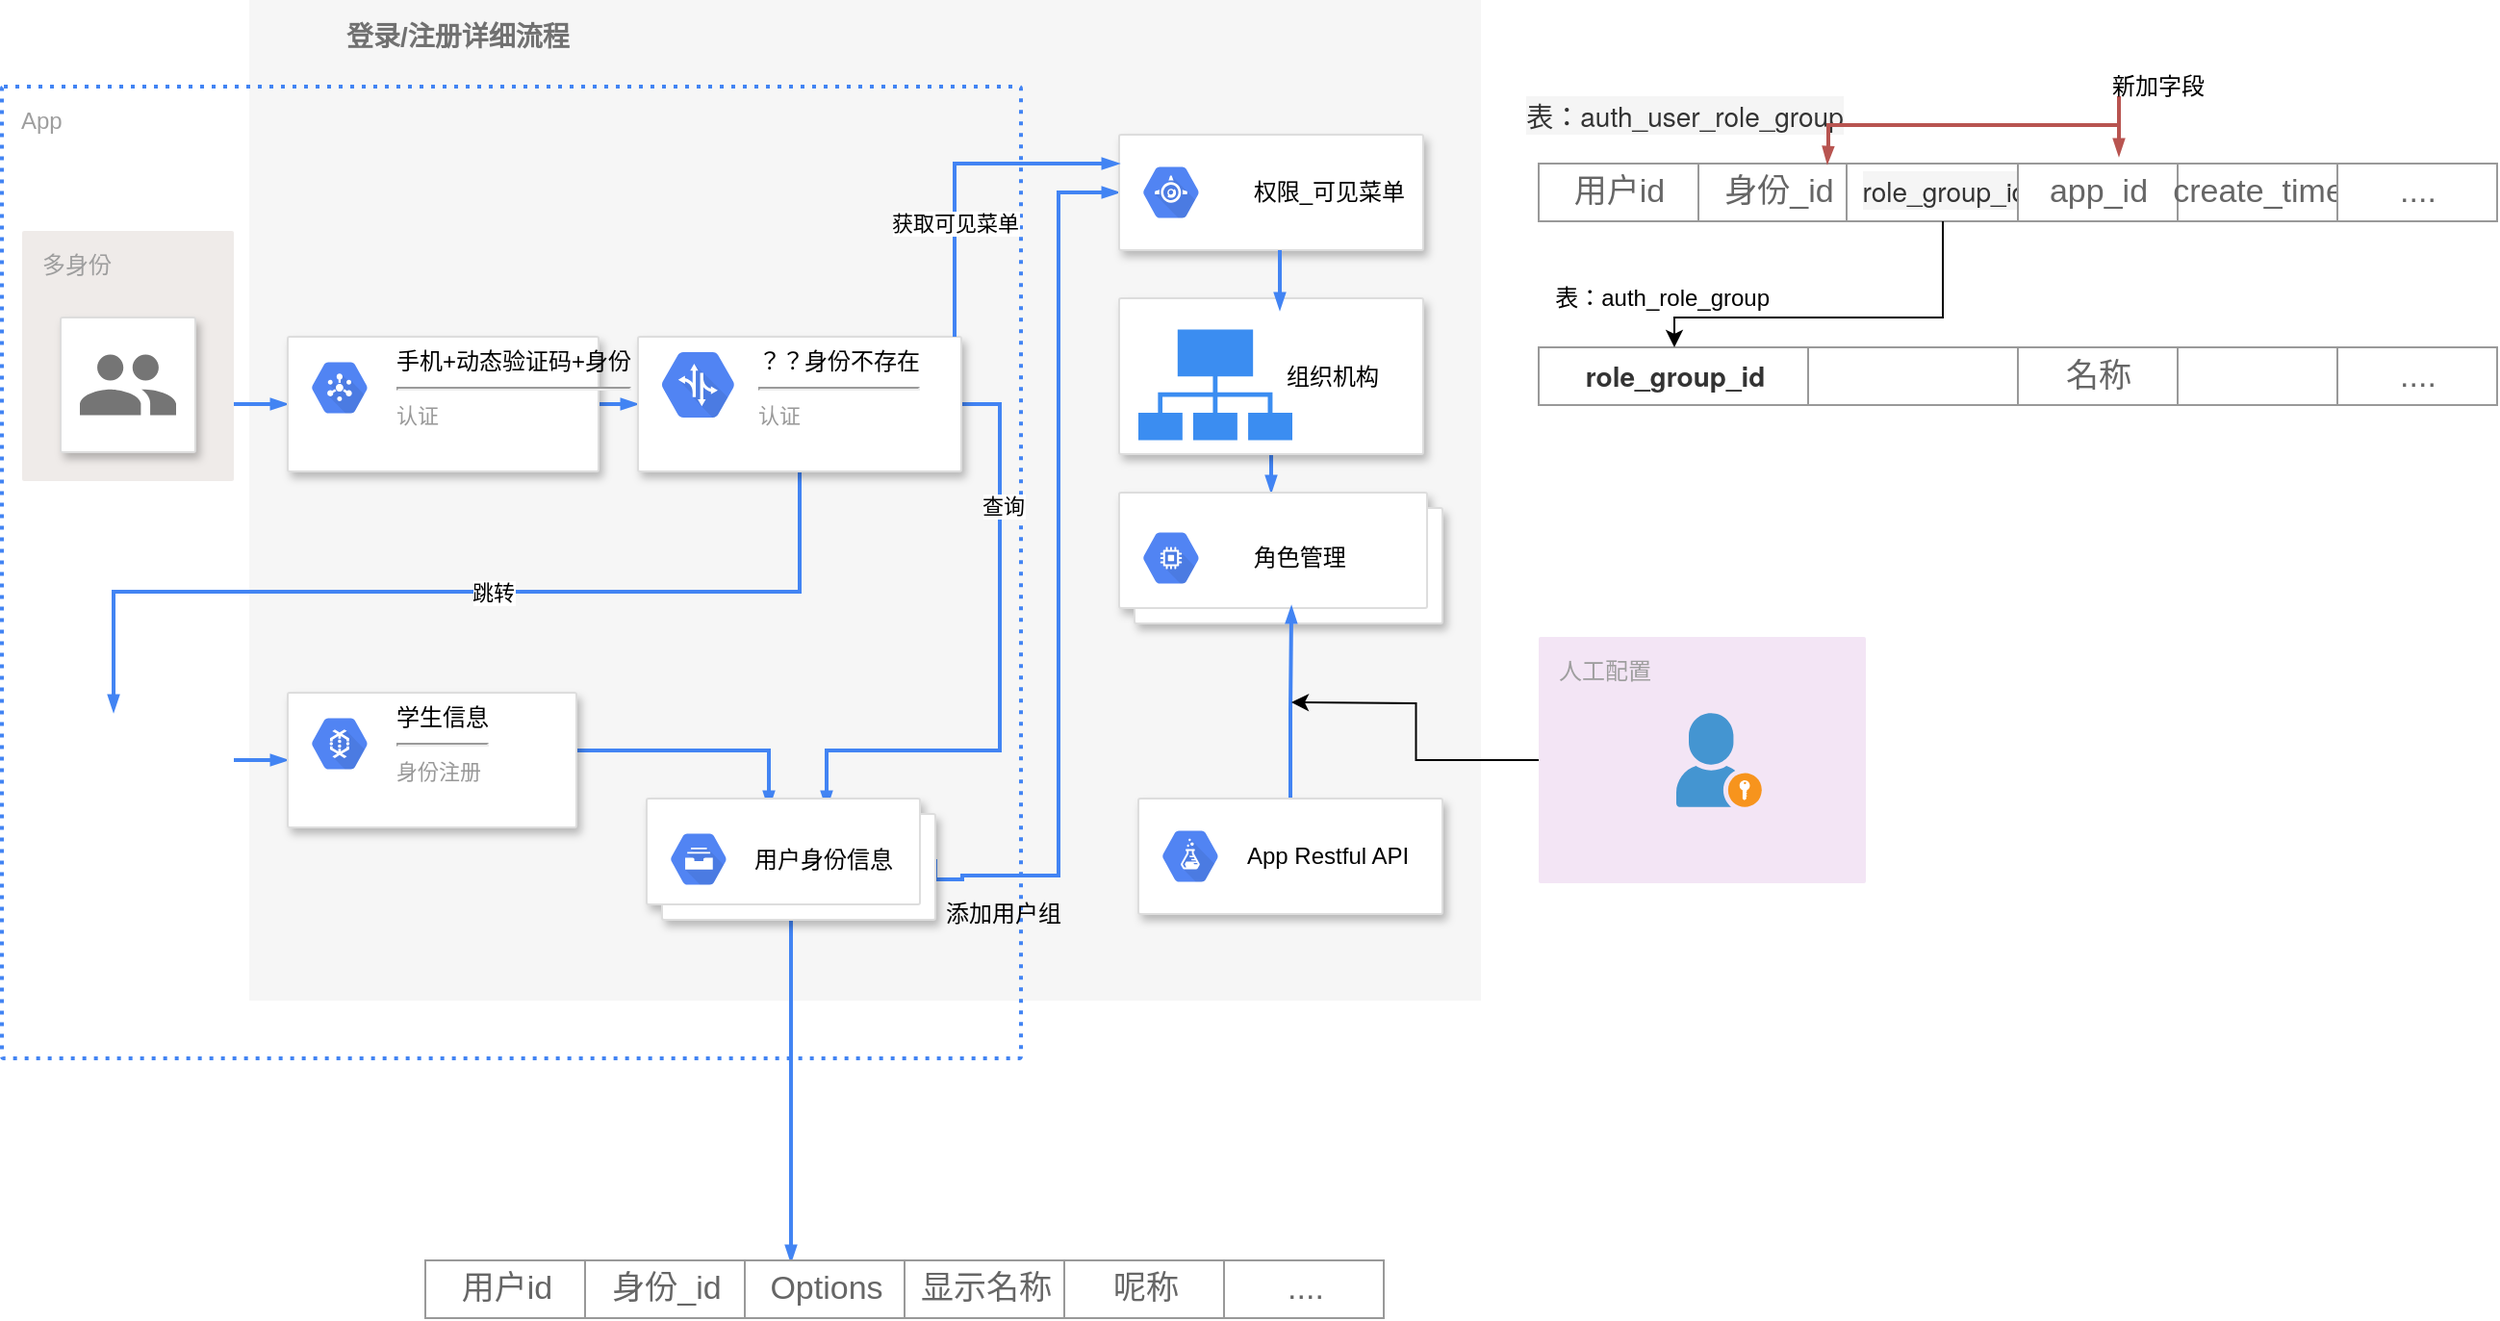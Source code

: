 <mxfile version="15.6.1" type="github">
  <diagram id="d1ab7348-05c3-a1e3-ca4d-12c340fd6b49" name="Page-1">
    <mxGraphModel dx="1234" dy="517" grid="1" gridSize="10" guides="1" tooltips="1" connect="1" arrows="1" fold="1" page="1" pageScale="1" pageWidth="1169" pageHeight="827" background="none" math="0" shadow="0">
      <root>
        <mxCell id="0" />
        <mxCell id="1" parent="0" />
        <mxCell id="2" value="&lt;b&gt;登录/注册详细流程&lt;/b&gt;" style="fillColor=#F6F6F6;strokeColor=none;shadow=0;gradientColor=none;fontSize=14;align=left;spacing=10;fontColor=#717171;9E9E9E;verticalAlign=top;spacingTop=-4;fontStyle=0;spacingLeft=40;html=1;" parent="1" vertex="1">
          <mxGeometry x="228.5" y="45" width="640" height="520" as="geometry" />
        </mxCell>
        <mxCell id="407" style="edgeStyle=orthogonalEdgeStyle;rounded=0;html=1;dashed=0;labelBackgroundColor=none;startArrow=none;startFill=0;startSize=4;endArrow=blockThin;endFill=1;endSize=4;strokeColor=#4284F3;strokeWidth=2;fontSize=12;exitX=1;exitY=0.5;exitDx=0;exitDy=0;entryX=0;entryY=0.5;entryDx=0;entryDy=0;" parent="1" source="gkzEU2F8MHpK_U1UK7pQ-420" target="376" edge="1">
          <mxGeometry relative="1" as="geometry">
            <Array as="points">
              <mxPoint x="585" y="502" />
              <mxPoint x="599" y="502" />
              <mxPoint x="599" y="500" />
              <mxPoint x="649" y="500" />
              <mxPoint x="649" y="145" />
            </Array>
            <mxPoint x="598.5" y="550" as="sourcePoint" />
          </mxGeometry>
        </mxCell>
        <mxCell id="341" value="App" style="rounded=1;absoluteArcSize=1;arcSize=2;html=1;strokeColor=#4284F3;gradientColor=none;shadow=0;dashed=1;fontSize=12;fontColor=#9E9E9E;align=left;verticalAlign=top;spacing=10;spacingTop=-4;fillColor=none;dashPattern=1 2;strokeWidth=2;" parent="1" vertex="1">
          <mxGeometry x="100" y="90" width="529.5" height="505" as="geometry" />
        </mxCell>
        <mxCell id="397" style="edgeStyle=orthogonalEdgeStyle;rounded=0;html=1;dashed=0;labelBackgroundColor=none;startArrow=none;startFill=0;startSize=4;endArrow=blockThin;endFill=1;endSize=4;strokeColor=#4284F3;strokeWidth=2;fontSize=12;" parent="1" source="340" target="361" edge="1">
          <mxGeometry relative="1" as="geometry">
            <Array as="points">
              <mxPoint x="234.5" y="255" />
              <mxPoint x="234.5" y="255" />
            </Array>
          </mxGeometry>
        </mxCell>
        <mxCell id="340" value="多身份" style="rounded=1;absoluteArcSize=1;arcSize=2;html=1;strokeColor=none;gradientColor=none;shadow=0;dashed=0;fontSize=12;fontColor=#9E9E9E;align=left;verticalAlign=top;spacing=10;spacingTop=-4;fillColor=#EFEBE9;" parent="1" vertex="1">
          <mxGeometry x="110.5" y="165" width="110" height="130" as="geometry" />
        </mxCell>
        <mxCell id="401" style="edgeStyle=orthogonalEdgeStyle;rounded=0;html=1;dashed=0;labelBackgroundColor=none;startArrow=none;startFill=0;startSize=4;endArrow=blockThin;endFill=1;endSize=4;strokeColor=#4284F3;strokeWidth=2;fontSize=12;" parent="1" source="356" target="365" edge="1">
          <mxGeometry relative="1" as="geometry">
            <Array as="points">
              <mxPoint x="228.5" y="440" />
              <mxPoint x="228.5" y="440" />
            </Array>
          </mxGeometry>
        </mxCell>
        <mxCell id="356" value="" style="shape=image;html=1;verticalAlign=top;verticalLabelPosition=bottom;labelBackgroundColor=#ffffff;imageAspect=0;aspect=fixed;image=https://cdn3.iconfinder.com/data/icons/fatcow/32/application_form_edit.png;shadow=0;dashed=0;fontFamily=Helvetica;fontSize=12;fontColor=#9E9E9E;align=left;fillColor=#EFEBE9;" parent="1" vertex="1">
          <mxGeometry x="110.5" y="415" width="110" height="130" as="geometry" />
        </mxCell>
        <mxCell id="398" style="edgeStyle=orthogonalEdgeStyle;rounded=0;html=1;dashed=0;labelBackgroundColor=none;startArrow=none;startFill=0;startSize=4;endArrow=blockThin;endFill=1;endSize=4;strokeColor=#4284F3;strokeWidth=2;fontSize=12;exitX=0.5;exitY=1;exitDx=0;exitDy=0;" parent="1" source="gkzEU2F8MHpK_U1UK7pQ-420" edge="1">
          <mxGeometry relative="1" as="geometry">
            <Array as="points">
              <mxPoint x="510" y="533" />
            </Array>
            <mxPoint x="328.5" y="189" as="sourcePoint" />
            <mxPoint x="510" y="701" as="targetPoint" />
          </mxGeometry>
        </mxCell>
        <mxCell id="399" style="edgeStyle=orthogonalEdgeStyle;rounded=0;html=1;dashed=0;labelBackgroundColor=none;startArrow=none;startFill=0;startSize=4;endArrow=blockThin;endFill=1;endSize=4;strokeColor=#4284F3;strokeWidth=2;fontSize=12;" parent="1" source="361" target="363" edge="1">
          <mxGeometry relative="1" as="geometry" />
        </mxCell>
        <mxCell id="361" value="" style="strokeColor=#dddddd;fillColor=#ffffff;shadow=1;strokeWidth=1;rounded=1;absoluteArcSize=1;arcSize=2;fontSize=12;fontColor=#9E9E9E;align=center;html=1;" parent="1" vertex="1">
          <mxGeometry x="248.5" y="220" width="161.5" height="70" as="geometry" />
        </mxCell>
        <mxCell id="362" value="&lt;font color=&quot;#000000&quot;&gt;手机+动态验证码+身份&lt;/font&gt;&lt;hr&gt;&lt;font style=&quot;font-size: 11px&quot;&gt;认证&lt;/font&gt;" style="dashed=0;connectable=0;html=1;fillColor=#5184F3;strokeColor=none;shape=mxgraph.gcp2.hexIcon;prIcon=cloud_pubsub;part=1;labelPosition=right;verticalLabelPosition=middle;align=left;verticalAlign=top;spacingLeft=5;fontColor=#999999;fontSize=12;spacingTop=-8;" parent="361" vertex="1">
          <mxGeometry width="44" height="39" relative="1" as="geometry">
            <mxPoint x="5" y="7" as="offset" />
          </mxGeometry>
        </mxCell>
        <mxCell id="400" style="edgeStyle=orthogonalEdgeStyle;rounded=0;html=1;exitX=0.5;exitY=1;dashed=0;labelBackgroundColor=none;startArrow=none;startFill=0;startSize=4;endArrow=blockThin;endFill=1;endSize=4;strokeColor=#4284F3;strokeWidth=2;fontSize=12;entryX=0.432;entryY=0;entryDx=0;entryDy=0;entryPerimeter=0;" parent="1" source="363" target="356" edge="1">
          <mxGeometry relative="1" as="geometry">
            <mxPoint x="515" y="335" as="targetPoint" />
          </mxGeometry>
        </mxCell>
        <mxCell id="OkfPjaItKJtlT03lLJa_-421" value="跳转" style="edgeLabel;html=1;align=center;verticalAlign=middle;resizable=0;points=[];" vertex="1" connectable="0" parent="400">
          <mxGeometry x="-0.078" relative="1" as="geometry">
            <mxPoint as="offset" />
          </mxGeometry>
        </mxCell>
        <mxCell id="405" style="edgeStyle=orthogonalEdgeStyle;rounded=0;html=1;dashed=0;labelBackgroundColor=none;startArrow=none;startFill=0;startSize=4;endArrow=blockThin;endFill=1;endSize=4;strokeColor=#4284F3;strokeWidth=2;fontSize=12;" parent="1" source="363" edge="1">
          <mxGeometry relative="1" as="geometry">
            <Array as="points">
              <mxPoint x="618.5" y="255" />
              <mxPoint x="618.5" y="435" />
              <mxPoint x="528.5" y="435" />
            </Array>
            <mxPoint x="528.5" y="465" as="targetPoint" />
          </mxGeometry>
        </mxCell>
        <mxCell id="OkfPjaItKJtlT03lLJa_-420" value="查询" style="edgeLabel;html=1;align=center;verticalAlign=middle;resizable=0;points=[];" vertex="1" connectable="0" parent="405">
          <mxGeometry x="-0.544" y="1" relative="1" as="geometry">
            <mxPoint as="offset" />
          </mxGeometry>
        </mxCell>
        <mxCell id="363" value="" style="strokeColor=#dddddd;fillColor=#ffffff;shadow=1;strokeWidth=1;rounded=1;absoluteArcSize=1;arcSize=2;fontSize=12;fontColor=#9E9E9E;align=center;html=1;" parent="1" vertex="1">
          <mxGeometry x="430.5" y="220" width="168" height="70" as="geometry" />
        </mxCell>
        <mxCell id="364" value="&lt;font color=&quot;#000000&quot;&gt;？？身份不存在&lt;/font&gt;&lt;br&gt;&lt;hr&gt;&lt;span style=&quot;font-size: 11px&quot;&gt;认证&lt;/span&gt;" style="dashed=0;connectable=0;html=1;fillColor=#5184F3;strokeColor=none;shape=mxgraph.gcp2.hexIcon;prIcon=cloud_dataflow;part=1;labelPosition=right;verticalLabelPosition=middle;align=left;verticalAlign=top;spacingLeft=5;fontColor=#999999;fontSize=12;spacingTop=-8;" parent="363" vertex="1">
          <mxGeometry width="50" height="40" relative="1" as="geometry">
            <mxPoint x="5" y="7" as="offset" />
          </mxGeometry>
        </mxCell>
        <mxCell id="gkzEU2F8MHpK_U1UK7pQ-414" value="" style="html=1;fillColor=#5184F3;strokeColor=none;verticalAlign=top;labelPosition=center;verticalLabelPosition=bottom;align=center;spacingTop=-6;fontSize=11;fontStyle=1;fontColor=#999999;shape=mxgraph.gcp2.hexIcon;prIcon=traffic_director" parent="363" vertex="1">
          <mxGeometry x="2.5" width="57.5" height="50" as="geometry" />
        </mxCell>
        <mxCell id="403" style="edgeStyle=orthogonalEdgeStyle;rounded=0;html=1;dashed=0;labelBackgroundColor=none;startArrow=none;startFill=0;startSize=4;endArrow=blockThin;endFill=1;endSize=4;strokeColor=#4284F3;strokeWidth=2;fontSize=12;" parent="1" source="365" edge="1">
          <mxGeometry relative="1" as="geometry">
            <Array as="points">
              <mxPoint x="498.5" y="435" />
            </Array>
            <mxPoint x="498.5" y="465" as="targetPoint" />
          </mxGeometry>
        </mxCell>
        <mxCell id="365" value="" style="strokeColor=#dddddd;fillColor=#ffffff;shadow=1;strokeWidth=1;rounded=1;absoluteArcSize=1;arcSize=2;fontSize=12;fontColor=#9E9E9E;align=center;html=1;" parent="1" vertex="1">
          <mxGeometry x="248.5" y="405" width="150" height="70" as="geometry" />
        </mxCell>
        <mxCell id="366" value="&lt;font color=&quot;#000000&quot;&gt;学生信息&lt;/font&gt;&lt;br&gt;&lt;hr&gt;&lt;span style=&quot;font-size: 11px&quot;&gt;身份注册&lt;/span&gt;" style="dashed=0;connectable=0;html=1;fillColor=#5184F3;strokeColor=none;shape=mxgraph.gcp2.hexIcon;prIcon=cloud_dataflow;part=1;labelPosition=right;verticalLabelPosition=middle;align=left;verticalAlign=top;spacingLeft=5;fontColor=#999999;fontSize=12;spacingTop=-8;" parent="365" vertex="1">
          <mxGeometry width="44" height="39" relative="1" as="geometry">
            <mxPoint x="5" y="7" as="offset" />
          </mxGeometry>
        </mxCell>
        <mxCell id="376" value="" style="strokeColor=#dddddd;fillColor=#ffffff;shadow=1;strokeWidth=1;rounded=1;absoluteArcSize=1;arcSize=2;fontSize=12;fontColor=#9E9E9E;align=center;html=1;" parent="1" vertex="1">
          <mxGeometry x="680.5" y="115" width="158" height="60" as="geometry" />
        </mxCell>
        <mxCell id="377" value="&lt;font color=&quot;#000000&quot;&gt;&amp;nbsp; &amp;nbsp; 权限_可见菜单&lt;/font&gt;" style="dashed=0;connectable=0;html=1;fillColor=#5184F3;strokeColor=none;shape=mxgraph.gcp2.hexIcon;prIcon=app_engine;part=1;labelPosition=right;verticalLabelPosition=middle;align=left;verticalAlign=middle;spacingLeft=5;fontColor=#999999;fontSize=12;" parent="376" vertex="1">
          <mxGeometry y="0.5" width="44" height="39" relative="1" as="geometry">
            <mxPoint x="5" y="-19.5" as="offset" />
          </mxGeometry>
        </mxCell>
        <mxCell id="410" style="edgeStyle=orthogonalEdgeStyle;rounded=0;html=1;dashed=0;labelBackgroundColor=none;startArrow=none;startFill=0;startSize=4;endArrow=blockThin;endFill=1;endSize=4;strokeColor=#4284F3;strokeWidth=2;fontSize=12;" parent="1" source="380" target="382" edge="1">
          <mxGeometry relative="1" as="geometry">
            <Array as="points">
              <mxPoint x="759.5" y="295" />
              <mxPoint x="759.5" y="295" />
            </Array>
          </mxGeometry>
        </mxCell>
        <mxCell id="380" value="" style="strokeColor=#dddddd;fillColor=#ffffff;shadow=1;strokeWidth=1;rounded=1;absoluteArcSize=1;arcSize=2;fontSize=12;fontColor=#9E9E9E;align=center;html=1;" parent="1" vertex="1">
          <mxGeometry x="680.5" y="200" width="158" height="81" as="geometry" />
        </mxCell>
        <mxCell id="382" value="" style="shape=mxgraph.gcp2.doubleRect;strokeColor=#dddddd;fillColor=#ffffff;shadow=1;strokeWidth=1;fontSize=12;fontColor=#9E9E9E;align=center;html=1;" parent="1" vertex="1">
          <mxGeometry x="680.5" y="301" width="168" height="68" as="geometry" />
        </mxCell>
        <mxCell id="383" value="&lt;font color=&quot;#000000&quot;&gt;&amp;nbsp; &amp;nbsp; 角色管理&lt;/font&gt;" style="dashed=0;connectable=0;html=1;fillColor=#5184F3;strokeColor=none;shape=mxgraph.gcp2.hexIcon;prIcon=compute_engine;part=1;labelPosition=right;verticalLabelPosition=middle;align=left;verticalAlign=middle;spacingLeft=5;fontColor=#999999;fontSize=12;" parent="382" vertex="1">
          <mxGeometry y="0.5" width="44" height="39" relative="1" as="geometry">
            <mxPoint x="5" y="-19.5" as="offset" />
          </mxGeometry>
        </mxCell>
        <mxCell id="412" style="edgeStyle=orthogonalEdgeStyle;rounded=0;html=1;dashed=0;labelBackgroundColor=none;startArrow=none;startFill=0;startSize=4;endArrow=blockThin;endFill=1;endSize=4;strokeColor=#4284F3;strokeWidth=2;fontSize=12;entryX=0.533;entryY=0.868;entryDx=0;entryDy=0;entryPerimeter=0;" parent="1" source="386" target="382" edge="1">
          <mxGeometry relative="1" as="geometry">
            <Array as="points" />
            <mxPoint x="759" y="475" as="targetPoint" />
          </mxGeometry>
        </mxCell>
        <mxCell id="386" value="" style="strokeColor=#dddddd;fillColor=#ffffff;shadow=1;strokeWidth=1;rounded=1;absoluteArcSize=1;arcSize=2;fontSize=12;fontColor=#9E9E9E;align=center;html=1;" parent="1" vertex="1">
          <mxGeometry x="690.5" y="460" width="158" height="60" as="geometry" />
        </mxCell>
        <mxCell id="387" value="&lt;font color=&quot;#000000&quot;&gt;App Restful API&lt;/font&gt;" style="dashed=0;connectable=0;html=1;fillColor=#5184F3;strokeColor=none;shape=mxgraph.gcp2.hexIcon;prIcon=cloud_datalab;part=1;labelPosition=right;verticalLabelPosition=middle;align=left;verticalAlign=middle;spacingLeft=5;fontColor=#999999;fontSize=12;" parent="386" vertex="1">
          <mxGeometry y="0.5" width="44" height="39" relative="1" as="geometry">
            <mxPoint x="5" y="-19.5" as="offset" />
          </mxGeometry>
        </mxCell>
        <mxCell id="OkfPjaItKJtlT03lLJa_-417" style="edgeStyle=orthogonalEdgeStyle;rounded=0;orthogonalLoop=1;jettySize=auto;html=1;" edge="1" parent="1" source="391">
          <mxGeometry relative="1" as="geometry">
            <mxPoint x="770" y="410" as="targetPoint" />
          </mxGeometry>
        </mxCell>
        <mxCell id="391" value="人工配置" style="rounded=1;absoluteArcSize=1;arcSize=2;html=1;strokeColor=none;gradientColor=none;shadow=0;dashed=0;fontSize=12;fontColor=#9E9E9E;align=left;verticalAlign=top;spacing=10;spacingTop=-4;fillColor=#F3E5F5;" parent="1" vertex="1">
          <mxGeometry x="898.5" y="376" width="170" height="128" as="geometry" />
        </mxCell>
        <mxCell id="gkzEU2F8MHpK_U1UK7pQ-412" value="" style="strokeColor=#dddddd;fillColor=#ffffff;shadow=1;strokeWidth=1;rounded=1;absoluteArcSize=1;arcSize=2;labelPosition=center;verticalLabelPosition=middle;align=center;verticalAlign=bottom;spacingLeft=0;fontColor=#999999;fontSize=12;whiteSpace=wrap;spacingBottom=2;html=1;" parent="1" vertex="1">
          <mxGeometry x="130.5" y="210" width="70" height="70" as="geometry" />
        </mxCell>
        <mxCell id="gkzEU2F8MHpK_U1UK7pQ-413" value="" style="dashed=0;connectable=0;html=1;fillColor=#757575;strokeColor=none;shape=mxgraph.gcp2.users;part=1;" parent="gkzEU2F8MHpK_U1UK7pQ-412" vertex="1">
          <mxGeometry x="0.5" width="50" height="31.5" relative="1" as="geometry">
            <mxPoint x="-25" y="19.25" as="offset" />
          </mxGeometry>
        </mxCell>
        <mxCell id="gkzEU2F8MHpK_U1UK7pQ-420" value="" style="shape=mxgraph.gcp2.doubleRect;strokeColor=#dddddd;shadow=1;strokeWidth=1;" parent="1" vertex="1">
          <mxGeometry x="435" y="460" width="150" height="63" as="geometry" />
        </mxCell>
        <mxCell id="gkzEU2F8MHpK_U1UK7pQ-421" value="&lt;font color=&quot;#000000&quot;&gt;用户身份信息&lt;/font&gt;" style="dashed=0;connectable=0;html=1;fillColor=#5184F3;strokeColor=none;shape=mxgraph.gcp2.hexIcon;prIcon=cloud_filestore;part=1;labelPosition=right;verticalLabelPosition=middle;align=left;verticalAlign=middle;spacingLeft=5;fontColor=#999999;fontSize=12;" parent="gkzEU2F8MHpK_U1UK7pQ-420" vertex="1">
          <mxGeometry y="0.5" width="44" height="39" relative="1" as="geometry">
            <mxPoint x="5" y="-19.5" as="offset" />
          </mxGeometry>
        </mxCell>
        <mxCell id="gkzEU2F8MHpK_U1UK7pQ-422" value="" style="strokeWidth=1;shadow=0;dashed=0;align=center;html=1;shape=mxgraph.mockup.forms.rrect;rSize=0;strokeColor=#999999;" parent="1" vertex="1">
          <mxGeometry x="320" y="700" width="498" height="30" as="geometry" />
        </mxCell>
        <mxCell id="gkzEU2F8MHpK_U1UK7pQ-423" value="用户id" style="strokeColor=inherit;fillColor=inherit;gradientColor=inherit;strokeWidth=1;shadow=0;dashed=0;align=center;html=1;shape=mxgraph.mockup.forms.rrect;rSize=0;fontSize=17;fontColor=#666666;" parent="gkzEU2F8MHpK_U1UK7pQ-422" vertex="1">
          <mxGeometry width="83" height="30" as="geometry" />
        </mxCell>
        <mxCell id="gkzEU2F8MHpK_U1UK7pQ-424" value="身份_id" style="strokeColor=inherit;fillColor=inherit;gradientColor=inherit;strokeWidth=1;shadow=0;dashed=0;align=center;html=1;shape=mxgraph.mockup.forms.rrect;rSize=0;fontSize=17;fontColor=#666666;" parent="gkzEU2F8MHpK_U1UK7pQ-422" vertex="1">
          <mxGeometry x="83" width="83" height="30" as="geometry" />
        </mxCell>
        <mxCell id="gkzEU2F8MHpK_U1UK7pQ-425" value="Options" style="strokeColor=inherit;fillColor=inherit;gradientColor=inherit;strokeWidth=1;shadow=0;dashed=0;align=center;html=1;shape=mxgraph.mockup.forms.rrect;rSize=0;fontSize=17;fontColor=#666666;" parent="gkzEU2F8MHpK_U1UK7pQ-422" vertex="1">
          <mxGeometry x="166" width="83" height="30" as="geometry" />
        </mxCell>
        <mxCell id="gkzEU2F8MHpK_U1UK7pQ-426" value="显示名称" style="strokeColor=inherit;fillColor=inherit;gradientColor=inherit;strokeWidth=1;shadow=0;dashed=0;align=center;html=1;shape=mxgraph.mockup.forms.rrect;rSize=0;fontSize=17;fontColor=#666666;" parent="gkzEU2F8MHpK_U1UK7pQ-422" vertex="1">
          <mxGeometry x="249" width="83" height="30" as="geometry" />
        </mxCell>
        <mxCell id="gkzEU2F8MHpK_U1UK7pQ-427" value="呢称" style="strokeColor=inherit;fillColor=inherit;gradientColor=inherit;strokeWidth=1;shadow=0;dashed=0;align=center;html=1;shape=mxgraph.mockup.forms.rrect;rSize=0;fontSize=17;fontColor=#666666;" parent="gkzEU2F8MHpK_U1UK7pQ-422" vertex="1">
          <mxGeometry x="332" width="83" height="30" as="geometry" />
        </mxCell>
        <mxCell id="gkzEU2F8MHpK_U1UK7pQ-428" value="...." style="strokeColor=inherit;fillColor=inherit;gradientColor=inherit;strokeWidth=1;shadow=0;dashed=0;align=center;html=1;shape=mxgraph.mockup.forms.rrect;rSize=0;fontSize=17;fontColor=#666666;" parent="gkzEU2F8MHpK_U1UK7pQ-422" vertex="1">
          <mxGeometry x="415" width="83" height="30" as="geometry" />
        </mxCell>
        <mxCell id="OkfPjaItKJtlT03lLJa_-413" style="edgeStyle=orthogonalEdgeStyle;rounded=0;html=1;dashed=0;labelBackgroundColor=none;startArrow=none;startFill=0;startSize=4;endArrow=blockThin;endFill=1;endSize=4;strokeColor=#4284F3;strokeWidth=2;fontSize=12;" edge="1" parent="1">
          <mxGeometry relative="1" as="geometry">
            <Array as="points">
              <mxPoint x="764" y="200" />
              <mxPoint x="764" y="200" />
            </Array>
            <mxPoint x="764" y="175" as="sourcePoint" />
            <mxPoint x="764" y="206" as="targetPoint" />
          </mxGeometry>
        </mxCell>
        <mxCell id="OkfPjaItKJtlT03lLJa_-415" value="" style="sketch=0;html=1;aspect=fixed;strokeColor=none;shadow=0;align=center;verticalAlign=top;fillColor=#3B8DF1;shape=mxgraph.gcp2.connected" vertex="1" parent="1">
          <mxGeometry x="690.5" y="216.2" width="80" height="57.6" as="geometry" />
        </mxCell>
        <mxCell id="OkfPjaItKJtlT03lLJa_-416" value="组织机构" style="text;html=1;resizable=0;autosize=1;align=center;verticalAlign=middle;points=[];fillColor=none;strokeColor=none;rounded=0;" vertex="1" parent="1">
          <mxGeometry x="760.5" y="230.5" width="60" height="20" as="geometry" />
        </mxCell>
        <mxCell id="OkfPjaItKJtlT03lLJa_-414" value="" style="shadow=0;dashed=0;html=1;strokeColor=none;fillColor=#4495D1;labelPosition=center;verticalLabelPosition=bottom;verticalAlign=top;align=center;outlineConnect=0;shape=mxgraph.veeam.portal_admin;" vertex="1" parent="1">
          <mxGeometry x="970" y="415.6" width="44.4" height="48.8" as="geometry" />
        </mxCell>
        <mxCell id="OkfPjaItKJtlT03lLJa_-418" style="edgeStyle=orthogonalEdgeStyle;rounded=0;html=1;dashed=0;labelBackgroundColor=none;startArrow=none;startFill=0;startSize=4;endArrow=blockThin;endFill=1;endSize=4;strokeColor=#4284F3;strokeWidth=2;fontSize=12;entryX=0;entryY=0.25;entryDx=0;entryDy=0;" edge="1" parent="1" source="363" target="376">
          <mxGeometry relative="1" as="geometry">
            <Array as="points">
              <mxPoint x="595" y="130" />
            </Array>
            <mxPoint x="595" y="501.5" as="sourcePoint" />
            <mxPoint x="690.5" y="245" as="targetPoint" />
          </mxGeometry>
        </mxCell>
        <mxCell id="OkfPjaItKJtlT03lLJa_-445" value="获取可见菜单" style="edgeLabel;html=1;align=center;verticalAlign=middle;resizable=0;points=[];" vertex="1" connectable="0" parent="OkfPjaItKJtlT03lLJa_-418">
          <mxGeometry x="-0.328" relative="1" as="geometry">
            <mxPoint as="offset" />
          </mxGeometry>
        </mxCell>
        <mxCell id="OkfPjaItKJtlT03lLJa_-422" value="" style="strokeWidth=1;shadow=0;dashed=0;align=center;html=1;shape=mxgraph.mockup.forms.rrect;rSize=0;strokeColor=#999999;" vertex="1" parent="1">
          <mxGeometry x="898.5" y="225.5" width="498" height="30" as="geometry" />
        </mxCell>
        <mxCell id="OkfPjaItKJtlT03lLJa_-423" value="&lt;span style=&quot;color: rgb(51 , 51 , 51) ; font-family: &amp;#34;helvetica neue&amp;#34; , &amp;#34;helvetica&amp;#34; , &amp;#34;arial&amp;#34; , sans-serif ; font-size: 14px ; font-weight: 700 ; text-align: left ; background-color: rgb(255 , 255 , 255)&quot;&gt;role_group_id&lt;/span&gt;" style="strokeColor=inherit;fillColor=inherit;gradientColor=inherit;strokeWidth=1;shadow=0;dashed=0;align=center;html=1;shape=mxgraph.mockup.forms.rrect;rSize=0;fontSize=17;fontColor=#666666;" vertex="1" parent="OkfPjaItKJtlT03lLJa_-422">
          <mxGeometry width="140" height="30" as="geometry" />
        </mxCell>
        <mxCell id="OkfPjaItKJtlT03lLJa_-426" value="名称" style="strokeColor=inherit;fillColor=inherit;gradientColor=inherit;strokeWidth=1;shadow=0;dashed=0;align=center;html=1;shape=mxgraph.mockup.forms.rrect;rSize=0;fontSize=17;fontColor=#666666;" vertex="1" parent="OkfPjaItKJtlT03lLJa_-422">
          <mxGeometry x="249" width="83" height="30" as="geometry" />
        </mxCell>
        <mxCell id="OkfPjaItKJtlT03lLJa_-428" value="...." style="strokeColor=inherit;fillColor=inherit;gradientColor=inherit;strokeWidth=1;shadow=0;dashed=0;align=center;html=1;shape=mxgraph.mockup.forms.rrect;rSize=0;fontSize=17;fontColor=#666666;" vertex="1" parent="OkfPjaItKJtlT03lLJa_-422">
          <mxGeometry x="415" width="83" height="30" as="geometry" />
        </mxCell>
        <mxCell id="OkfPjaItKJtlT03lLJa_-429" value="表：auth_role_group&amp;nbsp;&lt;span style=&quot;color: rgba(0 , 0 , 0 , 0) ; font-family: monospace ; font-size: 0px&quot;&gt;%3CmxGraphModel%3E%3Croot%3E%3CmxCell%20id%3D%220%22%2F%3E%3CmxCell%20id%3D%221%22%20parent%3D%220%22%2F%3E%3CmxCell%20id%3D%222%22%20value%3D%22%22%20style%3D%22strokeWidth%3D1%3Bshadow%3D0%3Bdashed%3D0%3Balign%3Dcenter%3Bhtml%3D1%3Bshape%3Dmxgraph.mockup.forms.rrect%3BrSize%3D0%3BstrokeColor%3D%23999999%3B%22%20vertex%3D%221%22%20parent%3D%221%22%3E%3CmxGeometry%20x%3D%22320%22%20y%3D%22700%22%20width%3D%22498%22%20height%3D%2230%22%20as%3D%22geometry%22%2F%3E%3C%2FmxCell%3E%3CmxCell%20id%3D%223%22%20value%3D%22%E7%94%A8%E6%88%B7id%22%20style%3D%22strokeColor%3Dinherit%3BfillColor%3Dinherit%3BgradientColor%3Dinherit%3BstrokeWidth%3D1%3Bshadow%3D0%3Bdashed%3D0%3Balign%3Dcenter%3Bhtml%3D1%3Bshape%3Dmxgraph.mockup.forms.rrect%3BrSize%3D0%3BfontSize%3D17%3BfontColor%3D%23666666%3B%22%20vertex%3D%221%22%20parent%3D%222%22%3E%3CmxGeometry%20width%3D%2283%22%20height%3D%2230%22%20as%3D%22geometry%22%2F%3E%3C%2FmxCell%3E%3CmxCell%20id%3D%224%22%20value%3D%22%E8%BA%AB%E4%BB%BD_id%22%20style%3D%22strokeColor%3Dinherit%3BfillColor%3Dinherit%3BgradientColor%3Dinherit%3BstrokeWidth%3D1%3Bshadow%3D0%3Bdashed%3D0%3Balign%3Dcenter%3Bhtml%3D1%3Bshape%3Dmxgraph.mockup.forms.rrect%3BrSize%3D0%3BfontSize%3D17%3BfontColor%3D%23666666%3B%22%20vertex%3D%221%22%20parent%3D%222%22%3E%3CmxGeometry%20x%3D%2283%22%20width%3D%2283%22%20height%3D%2230%22%20as%3D%22geometry%22%2F%3E%3C%2FmxCell%3E%3CmxCell%20id%3D%225%22%20value%3D%22Options%22%20style%3D%22strokeColor%3Dinherit%3BfillColor%3Dinherit%3BgradientColor%3Dinherit%3BstrokeWidth%3D1%3Bshadow%3D0%3Bdashed%3D0%3Balign%3Dcenter%3Bhtml%3D1%3Bshape%3Dmxgraph.mockup.forms.rrect%3BrSize%3D0%3BfontSize%3D17%3BfontColor%3D%23666666%3B%22%20vertex%3D%221%22%20parent%3D%222%22%3E%3CmxGeometry%20x%3D%22166%22%20width%3D%2283%22%20height%3D%2230%22%20as%3D%22geometry%22%2F%3E%3C%2FmxCell%3E%3CmxCell%20id%3D%226%22%20value%3D%22%E6%98%BE%E7%A4%BA%E5%90%8D%E7%A7%B0%22%20style%3D%22strokeColor%3Dinherit%3BfillColor%3Dinherit%3BgradientColor%3Dinherit%3BstrokeWidth%3D1%3Bshadow%3D0%3Bdashed%3D0%3Balign%3Dcenter%3Bhtml%3D1%3Bshape%3Dmxgraph.mockup.forms.rrect%3BrSize%3D0%3BfontSize%3D17%3BfontColor%3D%23666666%3B%22%20vertex%3D%221%22%20parent%3D%222%22%3E%3CmxGeometry%20x%3D%22249%22%20width%3D%2283%22%20height%3D%2230%22%20as%3D%22geometry%22%2F%3E%3C%2FmxCell%3E%3CmxCell%20id%3D%227%22%20value%3D%22%E5%91%A2%E7%A7%B0%22%20style%3D%22strokeColor%3Dinherit%3BfillColor%3Dinherit%3BgradientColor%3Dinherit%3BstrokeWidth%3D1%3Bshadow%3D0%3Bdashed%3D0%3Balign%3Dcenter%3Bhtml%3D1%3Bshape%3Dmxgraph.mockup.forms.rrect%3BrSize%3D0%3BfontSize%3D17%3BfontColor%3D%23666666%3B%22%20vertex%3D%221%22%20parent%3D%222%22%3E%3CmxGeometry%20x%3D%22332%22%20width%3D%2283%22%20height%3D%2230%22%20as%3D%22geometry%22%2F%3E%3C%2FmxCell%3E%3CmxCell%20id%3D%228%22%20value%3D%22....%22%20style%3D%22strokeColor%3Dinherit%3BfillColor%3Dinherit%3BgradientColor%3Dinherit%3BstrokeWidth%3D1%3Bshadow%3D0%3Bdashed%3D0%3Balign%3Dcenter%3Bhtml%3D1%3Bshape%3Dmxgraph.mockup.forms.rrect%3BrSize%3D0%3BfontSize%3D17%3BfontColor%3D%23666666%3B%22%20vertex%3D%221%22%20parent%3D%222%22%3E%3CmxGeometry%20x%3D%22415%22%20width%3D%2283%22%20height%3D%2230%22%20as%3D%22geometry%22%2F%3E%3C%2FmxCell%3E%3C%2Froot%3E%3C%2FmxGraphModel%3E&lt;/span&gt;" style="text;html=1;resizable=0;autosize=1;align=center;verticalAlign=middle;points=[];fillColor=none;strokeColor=none;rounded=0;" vertex="1" parent="1">
          <mxGeometry x="898.5" y="190" width="130" height="20" as="geometry" />
        </mxCell>
        <mxCell id="OkfPjaItKJtlT03lLJa_-430" value="&lt;span style=&quot;color: rgb(51 , 51 , 51) ; font-family: &amp;#34;helvetica neue&amp;#34; , &amp;#34;helvetica&amp;#34; , &amp;#34;arial&amp;#34; , sans-serif ; font-size: 14px ; background-color: rgb(245 , 245 , 245)&quot;&gt;表：auth_user_role_group&lt;/span&gt;" style="text;html=1;resizable=0;autosize=1;align=center;verticalAlign=middle;points=[];fillColor=none;strokeColor=none;rounded=0;" vertex="1" parent="1">
          <mxGeometry x="883.5" y="95" width="180" height="20" as="geometry" />
        </mxCell>
        <mxCell id="OkfPjaItKJtlT03lLJa_-431" value="" style="strokeWidth=1;shadow=0;dashed=0;align=center;html=1;shape=mxgraph.mockup.forms.rrect;rSize=0;strokeColor=#999999;" vertex="1" parent="1">
          <mxGeometry x="898.5" y="130" width="498" height="30" as="geometry" />
        </mxCell>
        <mxCell id="OkfPjaItKJtlT03lLJa_-432" value="用户id" style="strokeColor=inherit;fillColor=inherit;gradientColor=inherit;strokeWidth=1;shadow=0;dashed=0;align=center;html=1;shape=mxgraph.mockup.forms.rrect;rSize=0;fontSize=17;fontColor=#666666;" vertex="1" parent="OkfPjaItKJtlT03lLJa_-431">
          <mxGeometry width="83" height="30" as="geometry" />
        </mxCell>
        <mxCell id="OkfPjaItKJtlT03lLJa_-433" value="身份_id" style="strokeColor=inherit;fillColor=inherit;gradientColor=inherit;strokeWidth=1;shadow=0;dashed=0;align=center;html=1;shape=mxgraph.mockup.forms.rrect;rSize=0;fontSize=17;fontColor=#666666;" vertex="1" parent="OkfPjaItKJtlT03lLJa_-431">
          <mxGeometry x="83" width="83" height="30" as="geometry" />
        </mxCell>
        <mxCell id="OkfPjaItKJtlT03lLJa_-434" value="&lt;span style=&quot;color: rgb(51 , 51 , 51) ; font-family: &amp;#34;helvetica neue&amp;#34; , &amp;#34;helvetica&amp;#34; , &amp;#34;arial&amp;#34; , sans-serif ; font-size: 14px ; background-color: rgb(245 , 245 , 245)&quot;&gt;role_group_id&lt;/span&gt;" style="strokeColor=inherit;fillColor=inherit;gradientColor=inherit;strokeWidth=1;shadow=0;dashed=0;align=center;html=1;shape=mxgraph.mockup.forms.rrect;rSize=0;fontSize=17;fontColor=#666666;" vertex="1" parent="OkfPjaItKJtlT03lLJa_-431">
          <mxGeometry x="160" width="100" height="30" as="geometry" />
        </mxCell>
        <mxCell id="OkfPjaItKJtlT03lLJa_-435" value="app_id" style="strokeColor=inherit;fillColor=inherit;gradientColor=inherit;strokeWidth=1;shadow=0;dashed=0;align=center;html=1;shape=mxgraph.mockup.forms.rrect;rSize=0;fontSize=17;fontColor=#666666;" vertex="1" parent="OkfPjaItKJtlT03lLJa_-431">
          <mxGeometry x="249" width="83" height="30" as="geometry" />
        </mxCell>
        <mxCell id="OkfPjaItKJtlT03lLJa_-436" value="create_time" style="strokeColor=inherit;fillColor=inherit;gradientColor=inherit;strokeWidth=1;shadow=0;dashed=0;align=center;html=1;shape=mxgraph.mockup.forms.rrect;rSize=0;fontSize=17;fontColor=#666666;" vertex="1" parent="OkfPjaItKJtlT03lLJa_-431">
          <mxGeometry x="332" width="83" height="30" as="geometry" />
        </mxCell>
        <mxCell id="OkfPjaItKJtlT03lLJa_-437" value="...." style="strokeColor=inherit;fillColor=inherit;gradientColor=inherit;strokeWidth=1;shadow=0;dashed=0;align=center;html=1;shape=mxgraph.mockup.forms.rrect;rSize=0;fontSize=17;fontColor=#666666;" vertex="1" parent="OkfPjaItKJtlT03lLJa_-431">
          <mxGeometry x="415" width="83" height="30" as="geometry" />
        </mxCell>
        <mxCell id="OkfPjaItKJtlT03lLJa_-438" style="edgeStyle=orthogonalEdgeStyle;rounded=0;orthogonalLoop=1;jettySize=auto;html=1;" edge="1" parent="1" source="OkfPjaItKJtlT03lLJa_-434" target="OkfPjaItKJtlT03lLJa_-423">
          <mxGeometry relative="1" as="geometry">
            <Array as="points">
              <mxPoint x="1109" y="210" />
              <mxPoint x="969" y="210" />
            </Array>
          </mxGeometry>
        </mxCell>
        <mxCell id="OkfPjaItKJtlT03lLJa_-440" style="edgeStyle=orthogonalEdgeStyle;rounded=0;html=1;dashed=0;labelBackgroundColor=none;startArrow=none;startFill=0;startSize=4;endArrow=blockThin;endFill=1;endSize=4;strokeColor=#b85450;strokeWidth=2;fontSize=12;fillColor=#f8cecc;" edge="1" parent="1">
          <mxGeometry relative="1" as="geometry">
            <Array as="points">
              <mxPoint x="1200" y="120" />
              <mxPoint x="1200" y="120" />
            </Array>
            <mxPoint x="1200" y="95" as="sourcePoint" />
            <mxPoint x="1200" y="126" as="targetPoint" />
          </mxGeometry>
        </mxCell>
        <mxCell id="OkfPjaItKJtlT03lLJa_-441" style="edgeStyle=orthogonalEdgeStyle;rounded=0;html=1;dashed=0;labelBackgroundColor=none;startArrow=none;startFill=0;startSize=4;endArrow=blockThin;endFill=1;endSize=4;strokeColor=#b85450;strokeWidth=2;fontSize=12;fillColor=#f8cecc;" edge="1" parent="1">
          <mxGeometry relative="1" as="geometry">
            <Array as="points">
              <mxPoint x="1049" y="110" />
              <mxPoint x="1049" y="120" />
            </Array>
            <mxPoint x="1200" y="110" as="sourcePoint" />
            <mxPoint x="1048.5" y="130" as="targetPoint" />
          </mxGeometry>
        </mxCell>
        <mxCell id="OkfPjaItKJtlT03lLJa_-443" value="新加字段" style="text;html=1;resizable=0;autosize=1;align=center;verticalAlign=middle;points=[];fillColor=none;strokeColor=none;rounded=0;" vertex="1" parent="1">
          <mxGeometry x="1190" y="80" width="60" height="20" as="geometry" />
        </mxCell>
        <mxCell id="OkfPjaItKJtlT03lLJa_-444" value="添加用户组" style="text;html=1;resizable=0;autosize=1;align=center;verticalAlign=middle;points=[];fillColor=none;strokeColor=none;rounded=0;" vertex="1" parent="1">
          <mxGeometry x="580" y="510" width="80" height="20" as="geometry" />
        </mxCell>
      </root>
    </mxGraphModel>
  </diagram>
</mxfile>
